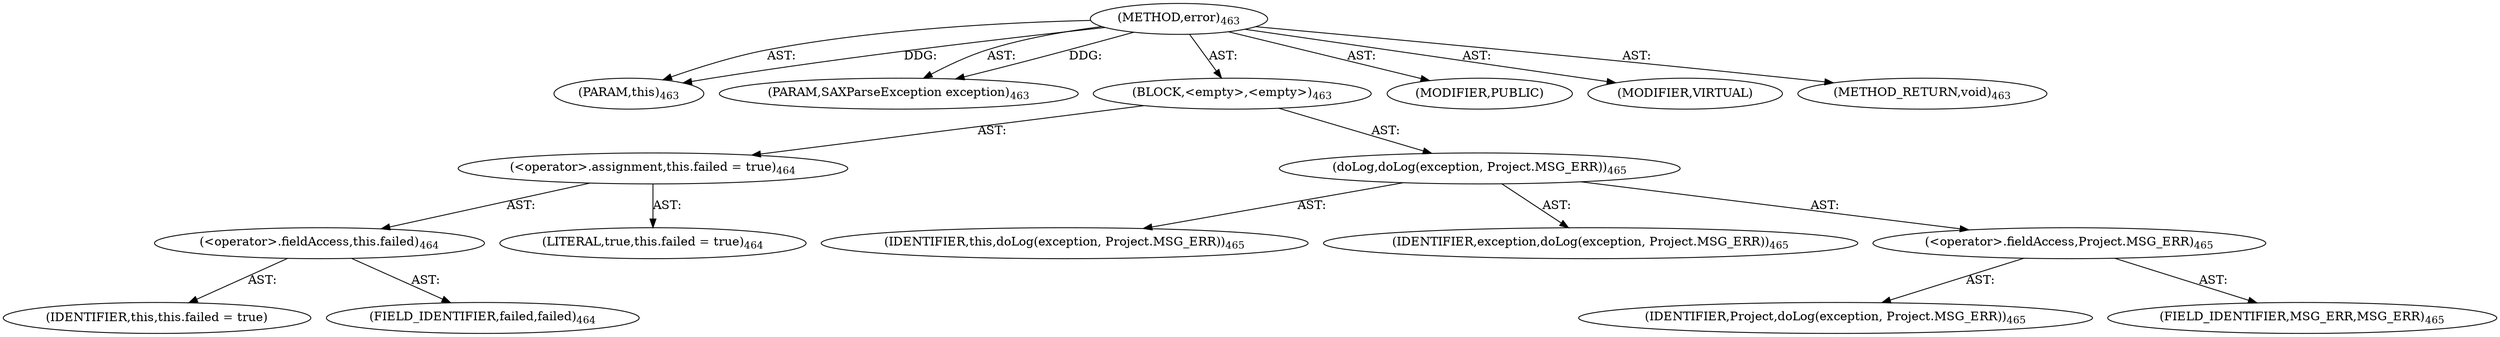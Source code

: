 digraph "error" {  
"111669149717" [label = <(METHOD,error)<SUB>463</SUB>> ]
"115964117002" [label = <(PARAM,this)<SUB>463</SUB>> ]
"115964117034" [label = <(PARAM,SAXParseException exception)<SUB>463</SUB>> ]
"25769803847" [label = <(BLOCK,&lt;empty&gt;,&lt;empty&gt;)<SUB>463</SUB>> ]
"30064771356" [label = <(&lt;operator&gt;.assignment,this.failed = true)<SUB>464</SUB>> ]
"30064771357" [label = <(&lt;operator&gt;.fieldAccess,this.failed)<SUB>464</SUB>> ]
"68719476965" [label = <(IDENTIFIER,this,this.failed = true)> ]
"55834574919" [label = <(FIELD_IDENTIFIER,failed,failed)<SUB>464</SUB>> ]
"90194313252" [label = <(LITERAL,true,this.failed = true)<SUB>464</SUB>> ]
"30064771358" [label = <(doLog,doLog(exception, Project.MSG_ERR))<SUB>465</SUB>> ]
"68719476764" [label = <(IDENTIFIER,this,doLog(exception, Project.MSG_ERR))<SUB>465</SUB>> ]
"68719476966" [label = <(IDENTIFIER,exception,doLog(exception, Project.MSG_ERR))<SUB>465</SUB>> ]
"30064771359" [label = <(&lt;operator&gt;.fieldAccess,Project.MSG_ERR)<SUB>465</SUB>> ]
"68719476967" [label = <(IDENTIFIER,Project,doLog(exception, Project.MSG_ERR))<SUB>465</SUB>> ]
"55834574920" [label = <(FIELD_IDENTIFIER,MSG_ERR,MSG_ERR)<SUB>465</SUB>> ]
"133143986236" [label = <(MODIFIER,PUBLIC)> ]
"133143986237" [label = <(MODIFIER,VIRTUAL)> ]
"128849018901" [label = <(METHOD_RETURN,void)<SUB>463</SUB>> ]
  "111669149717" -> "115964117002"  [ label = "AST: "] 
  "111669149717" -> "115964117034"  [ label = "AST: "] 
  "111669149717" -> "25769803847"  [ label = "AST: "] 
  "111669149717" -> "133143986236"  [ label = "AST: "] 
  "111669149717" -> "133143986237"  [ label = "AST: "] 
  "111669149717" -> "128849018901"  [ label = "AST: "] 
  "25769803847" -> "30064771356"  [ label = "AST: "] 
  "25769803847" -> "30064771358"  [ label = "AST: "] 
  "30064771356" -> "30064771357"  [ label = "AST: "] 
  "30064771356" -> "90194313252"  [ label = "AST: "] 
  "30064771357" -> "68719476965"  [ label = "AST: "] 
  "30064771357" -> "55834574919"  [ label = "AST: "] 
  "30064771358" -> "68719476764"  [ label = "AST: "] 
  "30064771358" -> "68719476966"  [ label = "AST: "] 
  "30064771358" -> "30064771359"  [ label = "AST: "] 
  "30064771359" -> "68719476967"  [ label = "AST: "] 
  "30064771359" -> "55834574920"  [ label = "AST: "] 
  "111669149717" -> "115964117002"  [ label = "DDG: "] 
  "111669149717" -> "115964117034"  [ label = "DDG: "] 
}
